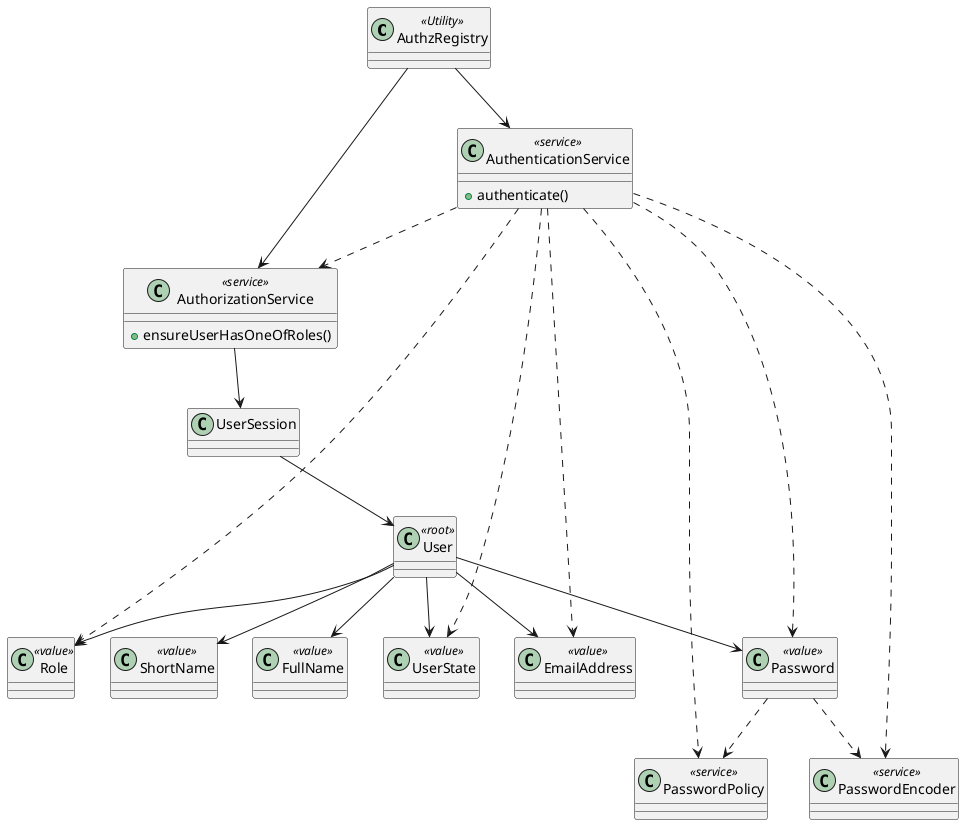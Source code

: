 @startuml


class AuthzRegistry <<Utility>> {
}

' Services
class AuthenticationService <<service>> {
    + authenticate()
}

class AuthorizationService <<service>> {
    + ensureUserHasOneOfRoles()
}

class PasswordEncoder <<service>> {
}

class PasswordPolicy <<service>> {
}

class UserSession {
}


' User aggregate
class User <<root>> {
}

class UserState <<value>> {
}

class ShortName <<value>> {
}

class FullName <<value>> {
}

class EmailAddress <<value>> {
}

class Password <<value>> {
}

class Role <<value>> {
}



' User value objects
User --> ShortName
User --> FullName
User --> EmailAddress
User --> Password
User --> UserState
User --> Role

' What does authentication use?
AuthenticationService ..> AuthorizationService
AuthenticationService ..> EmailAddress
AuthenticationService ..> Password
AuthenticationService ..> UserState
AuthenticationService ..> Role
AuthenticationService ..> PasswordPolicy
AuthenticationService ..> PasswordEncoder

' What does authorization have?
AuthorizationService --> UserSession

' What does a user session have?
UserSession --> User

' What does a password use?
' (Since it has business logic rules and can't be directly be persisted)
Password ..> PasswordPolicy
Password ..> PasswordEncoder

AuthzRegistry --> AuthenticationService
AuthzRegistry --> AuthorizationService





@enduml